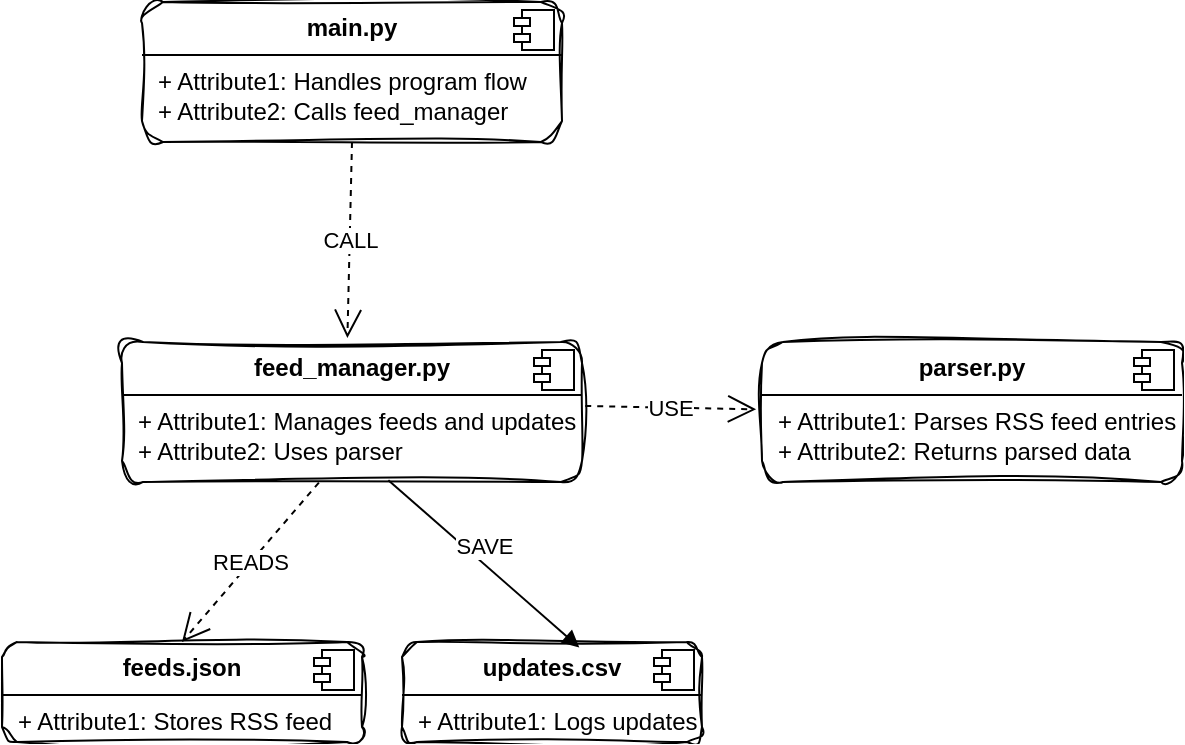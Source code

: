 <mxfile version="26.0.9">
  <diagram name="Page-1" id="Ir4CTJVgPV-6omDBYPQV">
    <mxGraphModel dx="2206" dy="1286" grid="1" gridSize="10" guides="1" tooltips="1" connect="1" arrows="1" fold="1" page="1" pageScale="1" pageWidth="850" pageHeight="1100" math="0" shadow="0">
      <root>
        <mxCell id="0" />
        <mxCell id="1" parent="0" />
        <mxCell id="7DlS5ec11CydCIvmTqB9-13" value="&lt;p style=&quot;margin:0px;margin-top:6px;text-align:center;&quot;&gt;&lt;span style=&quot;background-color: transparent; color: light-dark(rgb(0, 0, 0), rgb(255, 255, 255)); text-align: left;&quot;&gt;&lt;b&gt;main.py&lt;/b&gt;&lt;/span&gt;&lt;/p&gt;&lt;hr size=&quot;1&quot; style=&quot;border-style:solid;&quot;&gt;&lt;p style=&quot;margin:0px;margin-left:8px;&quot;&gt;+ Attribute1: Handles program flow&lt;br&gt;+ Attribute2: Calls feed_manager&lt;/p&gt;" style="align=left;overflow=fill;html=1;dropTarget=0;whiteSpace=wrap;rounded=1;sketch=1;curveFitting=1;jiggle=2;shadow=0;" vertex="1" parent="1">
          <mxGeometry x="220" y="20" width="210" height="70" as="geometry" />
        </mxCell>
        <mxCell id="7DlS5ec11CydCIvmTqB9-14" value="" style="shape=component;jettyWidth=8;jettyHeight=4;" vertex="1" parent="7DlS5ec11CydCIvmTqB9-13">
          <mxGeometry x="1" width="20" height="20" relative="1" as="geometry">
            <mxPoint x="-24" y="4" as="offset" />
          </mxGeometry>
        </mxCell>
        <mxCell id="7DlS5ec11CydCIvmTqB9-15" value="&lt;p style=&quot;margin:0px;margin-top:6px;text-align:center;&quot;&gt;&lt;b&gt;&lt;span style=&quot;background-color: transparent; color: light-dark(rgb(0, 0, 0), rgb(255, 255, 255)); text-align: left;&quot;&gt;feed_manager&lt;/span&gt;&lt;span style=&quot;background-color: transparent; color: light-dark(rgb(0, 0, 0), rgb(255, 255, 255)); text-align: left;&quot;&gt;.py&lt;/span&gt;&lt;/b&gt;&lt;/p&gt;&lt;hr size=&quot;1&quot; style=&quot;border-style:solid;&quot;&gt;&lt;p style=&quot;margin:0px;margin-left:8px;&quot;&gt;+ Attribute1: Manages feeds and updates&lt;br&gt;+ Attribute2: Uses parser&lt;/p&gt;" style="align=left;overflow=fill;html=1;dropTarget=0;whiteSpace=wrap;sketch=1;curveFitting=1;jiggle=2;shadow=0;rounded=1;" vertex="1" parent="1">
          <mxGeometry x="210" y="190" width="230" height="70" as="geometry" />
        </mxCell>
        <mxCell id="7DlS5ec11CydCIvmTqB9-16" value="" style="shape=component;jettyWidth=8;jettyHeight=4;" vertex="1" parent="7DlS5ec11CydCIvmTqB9-15">
          <mxGeometry x="1" width="20" height="20" relative="1" as="geometry">
            <mxPoint x="-24" y="4" as="offset" />
          </mxGeometry>
        </mxCell>
        <mxCell id="7DlS5ec11CydCIvmTqB9-17" value="&lt;p style=&quot;margin:0px;margin-top:6px;text-align:center;&quot;&gt;&lt;b&gt;&lt;span style=&quot;background-color: transparent; color: light-dark(rgb(0, 0, 0), rgb(255, 255, 255)); text-align: left;&quot;&gt;parser&lt;/span&gt;&lt;span style=&quot;background-color: transparent; color: light-dark(rgb(0, 0, 0), rgb(255, 255, 255)); text-align: left;&quot;&gt;.py&lt;/span&gt;&lt;/b&gt;&lt;/p&gt;&lt;hr size=&quot;1&quot; style=&quot;border-style:solid;&quot;&gt;&lt;p style=&quot;margin:0px;margin-left:8px;&quot;&gt;+ Attribute1: Parses RSS feed entries&lt;br&gt;+ Attribute2: Returns parsed data&lt;/p&gt;" style="align=left;overflow=fill;html=1;dropTarget=0;whiteSpace=wrap;rounded=1;sketch=1;curveFitting=1;jiggle=2;" vertex="1" parent="1">
          <mxGeometry x="530" y="190" width="210" height="70" as="geometry" />
        </mxCell>
        <mxCell id="7DlS5ec11CydCIvmTqB9-18" value="" style="shape=component;jettyWidth=8;jettyHeight=4;" vertex="1" parent="7DlS5ec11CydCIvmTqB9-17">
          <mxGeometry x="1" width="20" height="20" relative="1" as="geometry">
            <mxPoint x="-24" y="4" as="offset" />
          </mxGeometry>
        </mxCell>
        <mxCell id="7DlS5ec11CydCIvmTqB9-21" value="&lt;p style=&quot;margin:0px;margin-top:6px;text-align:center;&quot;&gt;&lt;span style=&quot;background-color: transparent; color: light-dark(rgb(0, 0, 0), rgb(255, 255, 255)); text-align: left;&quot;&gt;&lt;b&gt;feeds.json&lt;/b&gt;&lt;/span&gt;&lt;/p&gt;&lt;hr size=&quot;1&quot; style=&quot;border-style:solid;&quot;&gt;&lt;p style=&quot;margin:0px;margin-left:8px;&quot;&gt;+ Attribute1: Stores RSS feed URLs&lt;br&gt;&lt;br&gt;&lt;/p&gt;" style="align=left;overflow=fill;html=1;dropTarget=0;whiteSpace=wrap;sketch=1;curveFitting=1;jiggle=2;rounded=1;" vertex="1" parent="1">
          <mxGeometry x="150" y="340" width="180" height="50" as="geometry" />
        </mxCell>
        <mxCell id="7DlS5ec11CydCIvmTqB9-22" value="" style="shape=component;jettyWidth=8;jettyHeight=4;" vertex="1" parent="7DlS5ec11CydCIvmTqB9-21">
          <mxGeometry x="1" width="20" height="20" relative="1" as="geometry">
            <mxPoint x="-24" y="4" as="offset" />
          </mxGeometry>
        </mxCell>
        <mxCell id="7DlS5ec11CydCIvmTqB9-23" value="READS" style="endArrow=open;endSize=12;dashed=1;html=1;rounded=0;exitX=0.428;exitY=1.004;exitDx=0;exitDy=0;entryX=0.5;entryY=0;entryDx=0;entryDy=0;exitPerimeter=0;" edge="1" parent="1" source="7DlS5ec11CydCIvmTqB9-15" target="7DlS5ec11CydCIvmTqB9-21">
          <mxGeometry width="160" relative="1" as="geometry">
            <mxPoint x="130" y="250" as="sourcePoint" />
            <mxPoint x="290" y="250" as="targetPoint" />
          </mxGeometry>
        </mxCell>
        <mxCell id="7DlS5ec11CydCIvmTqB9-24" value="&lt;p style=&quot;margin:0px;margin-top:6px;text-align:center;&quot;&gt;&lt;span style=&quot;background-color: transparent; color: light-dark(rgb(0, 0, 0), rgb(255, 255, 255)); text-align: left;&quot;&gt;&lt;b&gt;updates.csv&lt;/b&gt;&lt;/span&gt;&lt;/p&gt;&lt;hr size=&quot;1&quot; style=&quot;border-style:solid;&quot;&gt;&lt;p style=&quot;margin:0px;margin-left:8px;&quot;&gt;+ Attribute1: Logs updates&lt;br&gt;&lt;br&gt;&lt;/p&gt;" style="align=left;overflow=fill;html=1;dropTarget=0;whiteSpace=wrap;sketch=1;curveFitting=1;jiggle=2;shadow=0;rounded=1;" vertex="1" parent="1">
          <mxGeometry x="350" y="340" width="150" height="50" as="geometry" />
        </mxCell>
        <mxCell id="7DlS5ec11CydCIvmTqB9-25" value="" style="shape=component;jettyWidth=8;jettyHeight=4;" vertex="1" parent="7DlS5ec11CydCIvmTqB9-24">
          <mxGeometry x="1" width="20" height="20" relative="1" as="geometry">
            <mxPoint x="-24" y="4" as="offset" />
          </mxGeometry>
        </mxCell>
        <mxCell id="7DlS5ec11CydCIvmTqB9-26" value="SAVE" style="html=1;verticalAlign=bottom;endArrow=block;curved=0;rounded=0;exitX=0.579;exitY=0.987;exitDx=0;exitDy=0;exitPerimeter=0;entryX=0.591;entryY=0.054;entryDx=0;entryDy=0;entryPerimeter=0;" edge="1" parent="1" source="7DlS5ec11CydCIvmTqB9-15" target="7DlS5ec11CydCIvmTqB9-24">
          <mxGeometry width="80" relative="1" as="geometry">
            <mxPoint x="370" y="270" as="sourcePoint" />
            <mxPoint x="270" y="370" as="targetPoint" />
          </mxGeometry>
        </mxCell>
        <mxCell id="7DlS5ec11CydCIvmTqB9-27" value="CALL" style="endArrow=open;endSize=12;dashed=1;html=1;rounded=0;exitX=0.5;exitY=1;exitDx=0;exitDy=0;entryX=0.49;entryY=-0.029;entryDx=0;entryDy=0;entryPerimeter=0;" edge="1" parent="1" source="7DlS5ec11CydCIvmTqB9-13" target="7DlS5ec11CydCIvmTqB9-15">
          <mxGeometry width="160" relative="1" as="geometry">
            <mxPoint x="320" y="100" as="sourcePoint" />
            <mxPoint x="426" y="197" as="targetPoint" />
          </mxGeometry>
        </mxCell>
        <mxCell id="7DlS5ec11CydCIvmTqB9-28" value="USE" style="endArrow=open;endSize=12;dashed=1;html=1;rounded=0;exitX=1.007;exitY=0.457;exitDx=0;exitDy=0;exitPerimeter=0;entryX=-0.014;entryY=0.481;entryDx=0;entryDy=0;entryPerimeter=0;" edge="1" parent="1" source="7DlS5ec11CydCIvmTqB9-15" target="7DlS5ec11CydCIvmTqB9-17">
          <mxGeometry width="160" relative="1" as="geometry">
            <mxPoint x="509" y="230" as="sourcePoint" />
            <mxPoint x="425" y="326" as="targetPoint" />
          </mxGeometry>
        </mxCell>
      </root>
    </mxGraphModel>
  </diagram>
</mxfile>
